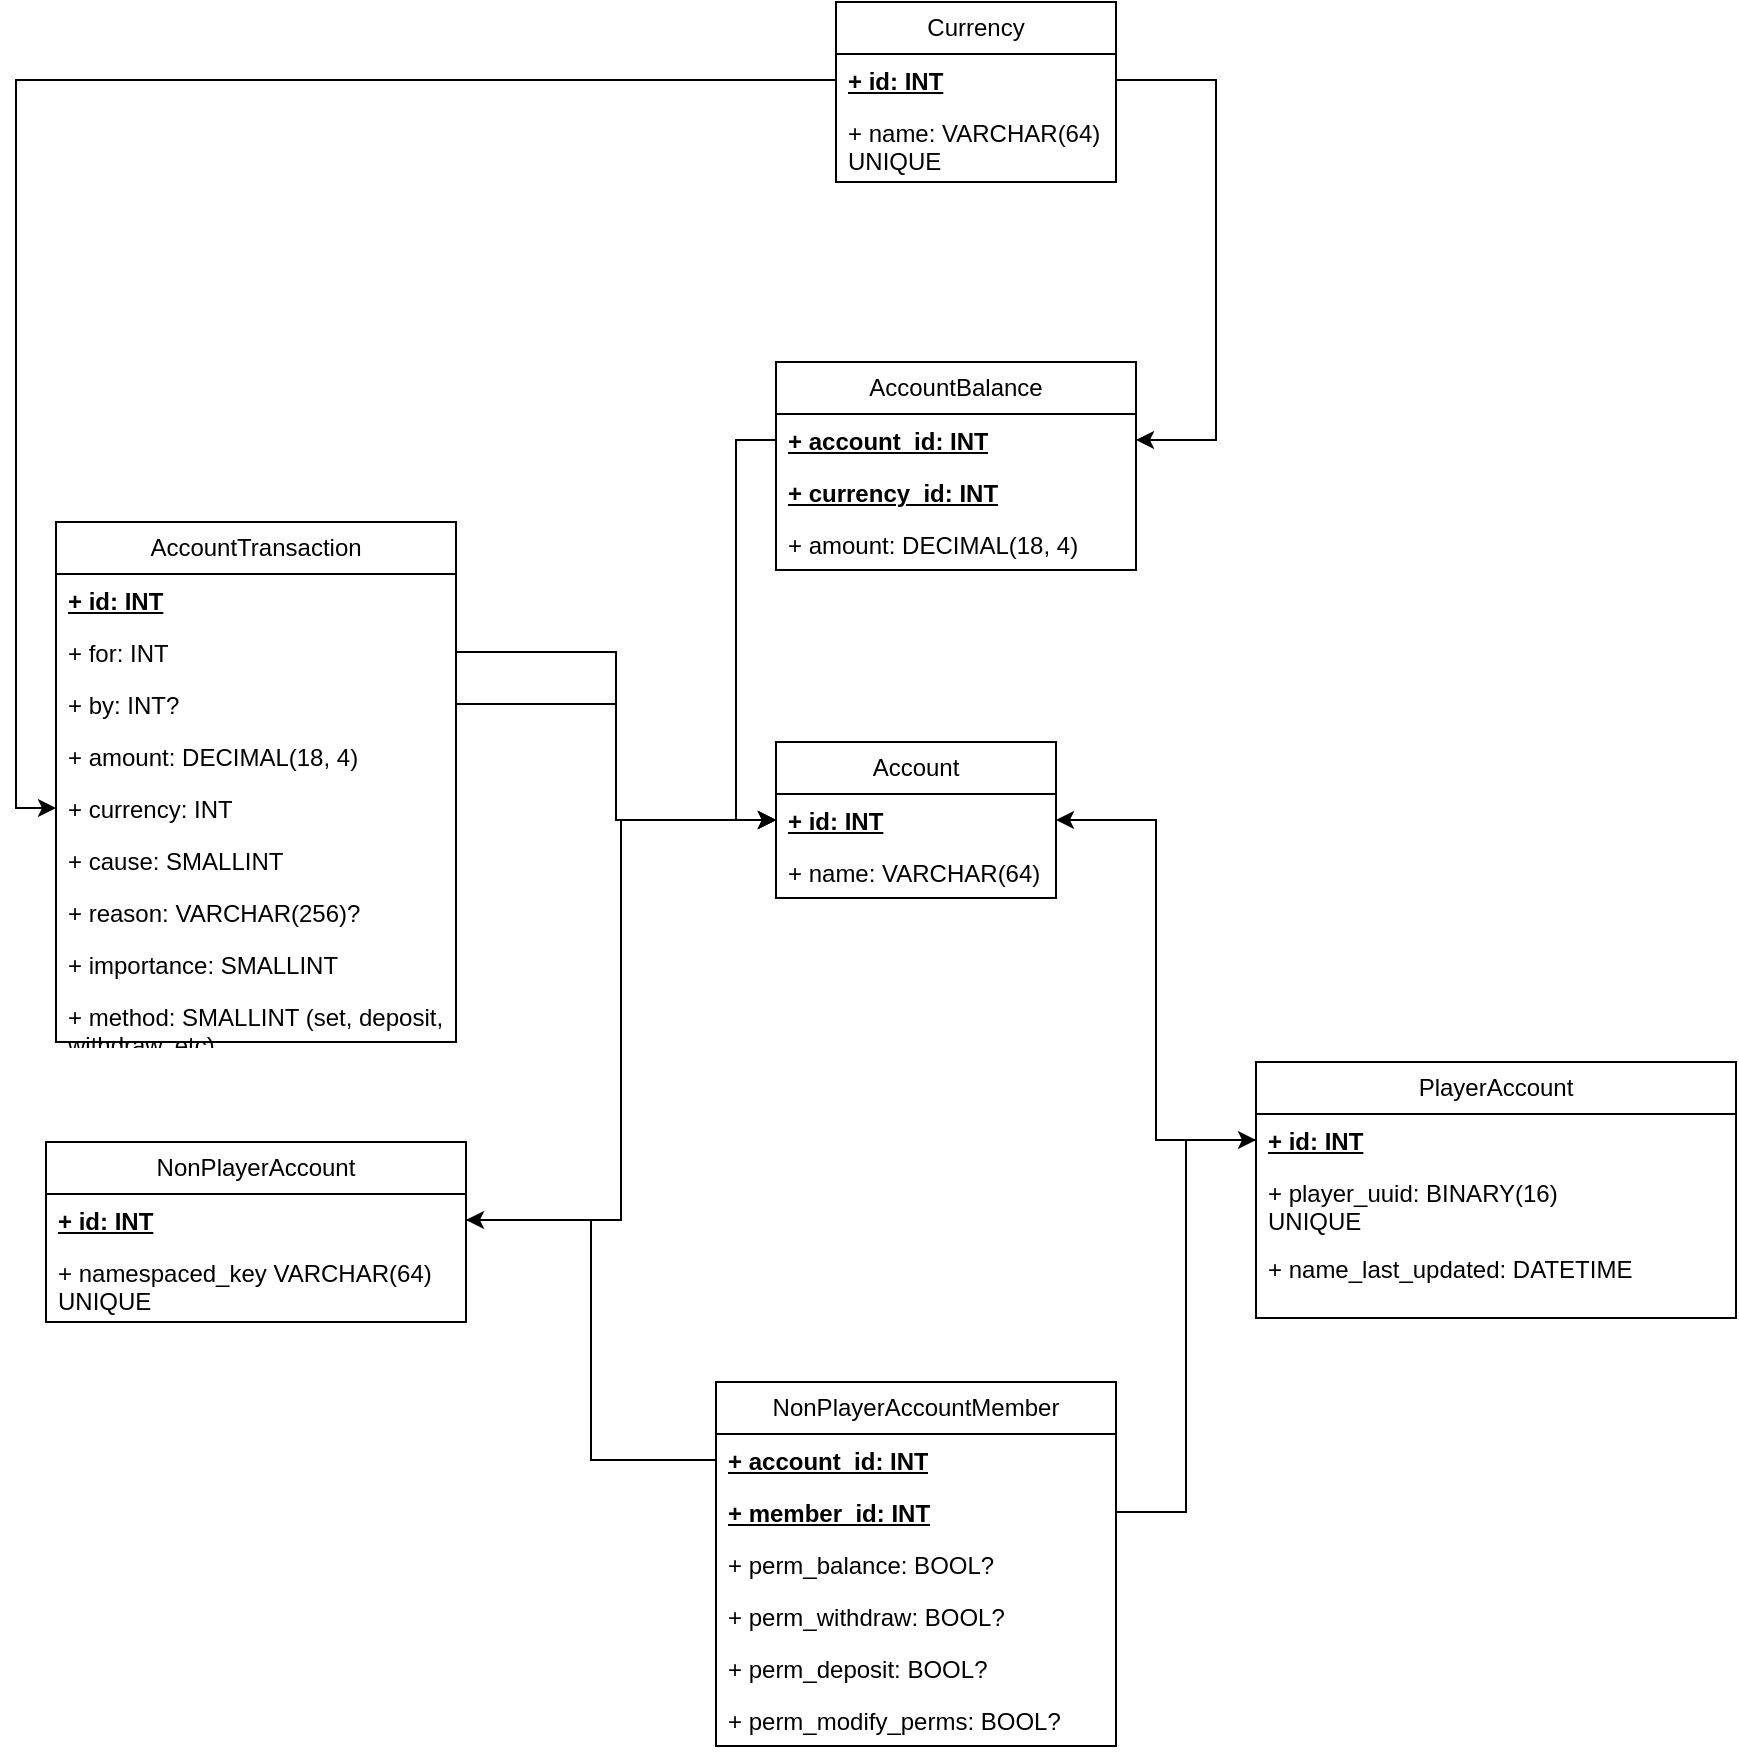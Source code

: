 <mxfile version="24.8.3">
  <diagram id="C5RBs43oDa-KdzZeNtuy" name="Page-1">
    <mxGraphModel dx="2020" dy="1962" grid="1" gridSize="10" guides="1" tooltips="1" connect="1" arrows="1" fold="1" page="1" pageScale="1" pageWidth="827" pageHeight="1169" math="0" shadow="0">
      <root>
        <mxCell id="WIyWlLk6GJQsqaUBKTNV-0" />
        <mxCell id="WIyWlLk6GJQsqaUBKTNV-1" parent="WIyWlLk6GJQsqaUBKTNV-0" />
        <mxCell id="EGYxJaUcRb2EbcvkK3KS-4" value="&lt;div&gt;PlayerAccount&lt;/div&gt;" style="swimlane;fontStyle=0;childLayout=stackLayout;horizontal=1;startSize=26;fillColor=none;horizontalStack=0;resizeParent=1;resizeParentMax=0;resizeLast=0;collapsible=1;marginBottom=0;whiteSpace=wrap;html=1;" vertex="1" parent="WIyWlLk6GJQsqaUBKTNV-1">
          <mxGeometry x="230" y="240" width="240" height="128" as="geometry" />
        </mxCell>
        <mxCell id="EGYxJaUcRb2EbcvkK3KS-5" value="+ id: INT" style="text;strokeColor=none;fillColor=none;align=left;verticalAlign=top;spacingLeft=4;spacingRight=4;overflow=hidden;rotatable=0;points=[[0,0.5],[1,0.5]];portConstraint=eastwest;whiteSpace=wrap;html=1;fontStyle=5" vertex="1" parent="EGYxJaUcRb2EbcvkK3KS-4">
          <mxGeometry y="26" width="240" height="26" as="geometry" />
        </mxCell>
        <mxCell id="EGYxJaUcRb2EbcvkK3KS-6" value="+ player_uuid: BINARY(16)&lt;br&gt;UNIQUE" style="text;strokeColor=none;fillColor=none;align=left;verticalAlign=top;spacingLeft=4;spacingRight=4;overflow=hidden;rotatable=0;points=[[0,0.5],[1,0.5]];portConstraint=eastwest;whiteSpace=wrap;html=1;" vertex="1" parent="EGYxJaUcRb2EbcvkK3KS-4">
          <mxGeometry y="52" width="240" height="38" as="geometry" />
        </mxCell>
        <mxCell id="EGYxJaUcRb2EbcvkK3KS-38" value="+ name_last_updated: DATETIME" style="text;strokeColor=none;fillColor=none;align=left;verticalAlign=top;spacingLeft=4;spacingRight=4;overflow=hidden;rotatable=0;points=[[0,0.5],[1,0.5]];portConstraint=eastwest;whiteSpace=wrap;html=1;" vertex="1" parent="EGYxJaUcRb2EbcvkK3KS-4">
          <mxGeometry y="90" width="240" height="38" as="geometry" />
        </mxCell>
        <mxCell id="EGYxJaUcRb2EbcvkK3KS-8" value="NonPlayerAccount" style="swimlane;fontStyle=0;childLayout=stackLayout;horizontal=1;startSize=26;fillColor=none;horizontalStack=0;resizeParent=1;resizeParentMax=0;resizeLast=0;collapsible=1;marginBottom=0;whiteSpace=wrap;html=1;" vertex="1" parent="WIyWlLk6GJQsqaUBKTNV-1">
          <mxGeometry x="-375" y="280" width="210" height="90" as="geometry" />
        </mxCell>
        <mxCell id="EGYxJaUcRb2EbcvkK3KS-9" value="+ id: INT" style="text;strokeColor=none;fillColor=none;align=left;verticalAlign=top;spacingLeft=4;spacingRight=4;overflow=hidden;rotatable=0;points=[[0,0.5],[1,0.5]];portConstraint=eastwest;whiteSpace=wrap;html=1;fontStyle=5" vertex="1" parent="EGYxJaUcRb2EbcvkK3KS-8">
          <mxGeometry y="26" width="210" height="26" as="geometry" />
        </mxCell>
        <mxCell id="EGYxJaUcRb2EbcvkK3KS-33" value="+ namespaced_key VARCHAR(64)&lt;br&gt;UNIQUE" style="text;strokeColor=none;fillColor=none;align=left;verticalAlign=top;spacingLeft=4;spacingRight=4;overflow=hidden;rotatable=0;points=[[0,0.5],[1,0.5]];portConstraint=eastwest;whiteSpace=wrap;html=1;fontStyle=0" vertex="1" parent="EGYxJaUcRb2EbcvkK3KS-8">
          <mxGeometry y="52" width="210" height="38" as="geometry" />
        </mxCell>
        <mxCell id="EGYxJaUcRb2EbcvkK3KS-16" value="NonPlayerAccountMember" style="swimlane;fontStyle=0;childLayout=stackLayout;horizontal=1;startSize=26;fillColor=none;horizontalStack=0;resizeParent=1;resizeParentMax=0;resizeLast=0;collapsible=1;marginBottom=0;whiteSpace=wrap;html=1;" vertex="1" parent="WIyWlLk6GJQsqaUBKTNV-1">
          <mxGeometry x="-40" y="400" width="200" height="182" as="geometry" />
        </mxCell>
        <mxCell id="EGYxJaUcRb2EbcvkK3KS-17" value="+ account_id: INT" style="text;strokeColor=none;fillColor=none;align=left;verticalAlign=top;spacingLeft=4;spacingRight=4;overflow=hidden;rotatable=0;points=[[0,0.5],[1,0.5]];portConstraint=eastwest;whiteSpace=wrap;html=1;fontStyle=5" vertex="1" parent="EGYxJaUcRb2EbcvkK3KS-16">
          <mxGeometry y="26" width="200" height="26" as="geometry" />
        </mxCell>
        <mxCell id="EGYxJaUcRb2EbcvkK3KS-18" value="+ member_id: INT" style="text;strokeColor=none;fillColor=none;align=left;verticalAlign=top;spacingLeft=4;spacingRight=4;overflow=hidden;rotatable=0;points=[[0,0.5],[1,0.5]];portConstraint=eastwest;whiteSpace=wrap;html=1;fontStyle=5" vertex="1" parent="EGYxJaUcRb2EbcvkK3KS-16">
          <mxGeometry y="52" width="200" height="26" as="geometry" />
        </mxCell>
        <mxCell id="EGYxJaUcRb2EbcvkK3KS-22" value="+ perm_balance: BOOL?" style="text;strokeColor=none;fillColor=none;align=left;verticalAlign=top;spacingLeft=4;spacingRight=4;overflow=hidden;rotatable=0;points=[[0,0.5],[1,0.5]];portConstraint=eastwest;whiteSpace=wrap;html=1;fontStyle=0" vertex="1" parent="EGYxJaUcRb2EbcvkK3KS-16">
          <mxGeometry y="78" width="200" height="26" as="geometry" />
        </mxCell>
        <mxCell id="EGYxJaUcRb2EbcvkK3KS-24" value="+ perm_withdraw: BOOL?" style="text;strokeColor=none;fillColor=none;align=left;verticalAlign=top;spacingLeft=4;spacingRight=4;overflow=hidden;rotatable=0;points=[[0,0.5],[1,0.5]];portConstraint=eastwest;whiteSpace=wrap;html=1;fontStyle=0" vertex="1" parent="EGYxJaUcRb2EbcvkK3KS-16">
          <mxGeometry y="104" width="200" height="26" as="geometry" />
        </mxCell>
        <mxCell id="EGYxJaUcRb2EbcvkK3KS-25" value="+ perm_deposit: BOOL?" style="text;strokeColor=none;fillColor=none;align=left;verticalAlign=top;spacingLeft=4;spacingRight=4;overflow=hidden;rotatable=0;points=[[0,0.5],[1,0.5]];portConstraint=eastwest;whiteSpace=wrap;html=1;fontStyle=0" vertex="1" parent="EGYxJaUcRb2EbcvkK3KS-16">
          <mxGeometry y="130" width="200" height="26" as="geometry" />
        </mxCell>
        <mxCell id="EGYxJaUcRb2EbcvkK3KS-26" value="+ perm_modify_perms: BOOL?" style="text;strokeColor=none;fillColor=none;align=left;verticalAlign=top;spacingLeft=4;spacingRight=4;overflow=hidden;rotatable=0;points=[[0,0.5],[1,0.5]];portConstraint=eastwest;whiteSpace=wrap;html=1;fontStyle=0" vertex="1" parent="EGYxJaUcRb2EbcvkK3KS-16">
          <mxGeometry y="156" width="200" height="26" as="geometry" />
        </mxCell>
        <mxCell id="EGYxJaUcRb2EbcvkK3KS-20" value="&lt;div&gt;&lt;br&gt;&lt;/div&gt;" style="edgeStyle=orthogonalEdgeStyle;rounded=0;orthogonalLoop=1;jettySize=auto;html=1;" edge="1" parent="WIyWlLk6GJQsqaUBKTNV-1" source="EGYxJaUcRb2EbcvkK3KS-17" target="EGYxJaUcRb2EbcvkK3KS-9">
          <mxGeometry relative="1" as="geometry" />
        </mxCell>
        <mxCell id="EGYxJaUcRb2EbcvkK3KS-21" style="edgeStyle=orthogonalEdgeStyle;rounded=0;orthogonalLoop=1;jettySize=auto;html=1;entryX=0;entryY=0.5;entryDx=0;entryDy=0;" edge="1" parent="WIyWlLk6GJQsqaUBKTNV-1" source="EGYxJaUcRb2EbcvkK3KS-18" target="EGYxJaUcRb2EbcvkK3KS-5">
          <mxGeometry relative="1" as="geometry" />
        </mxCell>
        <mxCell id="EGYxJaUcRb2EbcvkK3KS-27" value="Currency" style="swimlane;fontStyle=0;childLayout=stackLayout;horizontal=1;startSize=26;fillColor=none;horizontalStack=0;resizeParent=1;resizeParentMax=0;resizeLast=0;collapsible=1;marginBottom=0;whiteSpace=wrap;html=1;" vertex="1" parent="WIyWlLk6GJQsqaUBKTNV-1">
          <mxGeometry x="20" y="-290" width="140" height="90" as="geometry" />
        </mxCell>
        <mxCell id="EGYxJaUcRb2EbcvkK3KS-28" value="&lt;b&gt;&lt;u&gt;+ id: INT&lt;br&gt;&lt;/u&gt;&lt;/b&gt;" style="text;strokeColor=none;fillColor=none;align=left;verticalAlign=top;spacingLeft=4;spacingRight=4;overflow=hidden;rotatable=0;points=[[0,0.5],[1,0.5]];portConstraint=eastwest;whiteSpace=wrap;html=1;" vertex="1" parent="EGYxJaUcRb2EbcvkK3KS-27">
          <mxGeometry y="26" width="140" height="26" as="geometry" />
        </mxCell>
        <mxCell id="EGYxJaUcRb2EbcvkK3KS-29" value="+ name: VARCHAR(64)&lt;br&gt;UNIQUE" style="text;strokeColor=none;fillColor=none;align=left;verticalAlign=top;spacingLeft=4;spacingRight=4;overflow=hidden;rotatable=0;points=[[0,0.5],[1,0.5]];portConstraint=eastwest;whiteSpace=wrap;html=1;" vertex="1" parent="EGYxJaUcRb2EbcvkK3KS-27">
          <mxGeometry y="52" width="140" height="38" as="geometry" />
        </mxCell>
        <mxCell id="EGYxJaUcRb2EbcvkK3KS-40" value="Account" style="swimlane;fontStyle=0;childLayout=stackLayout;horizontal=1;startSize=26;fillColor=none;horizontalStack=0;resizeParent=1;resizeParentMax=0;resizeLast=0;collapsible=1;marginBottom=0;whiteSpace=wrap;html=1;" vertex="1" parent="WIyWlLk6GJQsqaUBKTNV-1">
          <mxGeometry x="-10" y="80" width="140" height="78" as="geometry" />
        </mxCell>
        <mxCell id="EGYxJaUcRb2EbcvkK3KS-41" value="&lt;b&gt;&lt;u&gt;+ id: INT&lt;br&gt;&lt;/u&gt;&lt;/b&gt;" style="text;strokeColor=none;fillColor=none;align=left;verticalAlign=top;spacingLeft=4;spacingRight=4;overflow=hidden;rotatable=0;points=[[0,0.5],[1,0.5]];portConstraint=eastwest;whiteSpace=wrap;html=1;" vertex="1" parent="EGYxJaUcRb2EbcvkK3KS-40">
          <mxGeometry y="26" width="140" height="26" as="geometry" />
        </mxCell>
        <mxCell id="EGYxJaUcRb2EbcvkK3KS-42" value="+ name: VARCHAR(64)" style="text;strokeColor=none;fillColor=none;align=left;verticalAlign=top;spacingLeft=4;spacingRight=4;overflow=hidden;rotatable=0;points=[[0,0.5],[1,0.5]];portConstraint=eastwest;whiteSpace=wrap;html=1;" vertex="1" parent="EGYxJaUcRb2EbcvkK3KS-40">
          <mxGeometry y="52" width="140" height="26" as="geometry" />
        </mxCell>
        <mxCell id="EGYxJaUcRb2EbcvkK3KS-44" style="edgeStyle=orthogonalEdgeStyle;rounded=0;orthogonalLoop=1;jettySize=auto;html=1;entryX=0;entryY=0.5;entryDx=0;entryDy=0;" edge="1" parent="WIyWlLk6GJQsqaUBKTNV-1" source="EGYxJaUcRb2EbcvkK3KS-9" target="EGYxJaUcRb2EbcvkK3KS-41">
          <mxGeometry relative="1" as="geometry" />
        </mxCell>
        <mxCell id="EGYxJaUcRb2EbcvkK3KS-45" style="edgeStyle=orthogonalEdgeStyle;rounded=0;orthogonalLoop=1;jettySize=auto;html=1;exitX=0;exitY=0.5;exitDx=0;exitDy=0;entryX=1;entryY=0.5;entryDx=0;entryDy=0;" edge="1" parent="WIyWlLk6GJQsqaUBKTNV-1" source="EGYxJaUcRb2EbcvkK3KS-5" target="EGYxJaUcRb2EbcvkK3KS-41">
          <mxGeometry relative="1" as="geometry" />
        </mxCell>
        <mxCell id="EGYxJaUcRb2EbcvkK3KS-46" value="AccountBalance" style="swimlane;fontStyle=0;childLayout=stackLayout;horizontal=1;startSize=26;fillColor=none;horizontalStack=0;resizeParent=1;resizeParentMax=0;resizeLast=0;collapsible=1;marginBottom=0;whiteSpace=wrap;html=1;" vertex="1" parent="WIyWlLk6GJQsqaUBKTNV-1">
          <mxGeometry x="-10" y="-110" width="180" height="104" as="geometry" />
        </mxCell>
        <mxCell id="EGYxJaUcRb2EbcvkK3KS-47" value="+ account_id: INT" style="text;strokeColor=none;fillColor=none;align=left;verticalAlign=top;spacingLeft=4;spacingRight=4;overflow=hidden;rotatable=0;points=[[0,0.5],[1,0.5]];portConstraint=eastwest;whiteSpace=wrap;html=1;fontStyle=5" vertex="1" parent="EGYxJaUcRb2EbcvkK3KS-46">
          <mxGeometry y="26" width="180" height="26" as="geometry" />
        </mxCell>
        <mxCell id="EGYxJaUcRb2EbcvkK3KS-48" value="+ currency_id: INT" style="text;strokeColor=none;fillColor=none;align=left;verticalAlign=top;spacingLeft=4;spacingRight=4;overflow=hidden;rotatable=0;points=[[0,0.5],[1,0.5]];portConstraint=eastwest;whiteSpace=wrap;html=1;fontStyle=5" vertex="1" parent="EGYxJaUcRb2EbcvkK3KS-46">
          <mxGeometry y="52" width="180" height="26" as="geometry" />
        </mxCell>
        <mxCell id="EGYxJaUcRb2EbcvkK3KS-49" value="+ amount: DECIMAL(18, 4)" style="text;strokeColor=none;fillColor=none;align=left;verticalAlign=top;spacingLeft=4;spacingRight=4;overflow=hidden;rotatable=0;points=[[0,0.5],[1,0.5]];portConstraint=eastwest;whiteSpace=wrap;html=1;fontStyle=0" vertex="1" parent="EGYxJaUcRb2EbcvkK3KS-46">
          <mxGeometry y="78" width="180" height="26" as="geometry" />
        </mxCell>
        <mxCell id="EGYxJaUcRb2EbcvkK3KS-50" style="edgeStyle=orthogonalEdgeStyle;rounded=0;orthogonalLoop=1;jettySize=auto;html=1;exitX=0;exitY=0.5;exitDx=0;exitDy=0;entryX=0;entryY=0.5;entryDx=0;entryDy=0;" edge="1" parent="WIyWlLk6GJQsqaUBKTNV-1" source="EGYxJaUcRb2EbcvkK3KS-47" target="EGYxJaUcRb2EbcvkK3KS-41">
          <mxGeometry relative="1" as="geometry" />
        </mxCell>
        <mxCell id="EGYxJaUcRb2EbcvkK3KS-52" value="AccountTransaction" style="swimlane;fontStyle=0;childLayout=stackLayout;horizontal=1;startSize=26;fillColor=none;horizontalStack=0;resizeParent=1;resizeParentMax=0;resizeLast=0;collapsible=1;marginBottom=0;whiteSpace=wrap;html=1;" vertex="1" parent="WIyWlLk6GJQsqaUBKTNV-1">
          <mxGeometry x="-370" y="-30" width="200" height="260" as="geometry" />
        </mxCell>
        <mxCell id="EGYxJaUcRb2EbcvkK3KS-53" value="&lt;b&gt;&lt;u&gt;+ id: INT&lt;br&gt;&lt;/u&gt;&lt;/b&gt;" style="text;strokeColor=none;fillColor=none;align=left;verticalAlign=top;spacingLeft=4;spacingRight=4;overflow=hidden;rotatable=0;points=[[0,0.5],[1,0.5]];portConstraint=eastwest;whiteSpace=wrap;html=1;" vertex="1" parent="EGYxJaUcRb2EbcvkK3KS-52">
          <mxGeometry y="26" width="200" height="26" as="geometry" />
        </mxCell>
        <mxCell id="EGYxJaUcRb2EbcvkK3KS-54" value="+ for: INT" style="text;strokeColor=none;fillColor=none;align=left;verticalAlign=top;spacingLeft=4;spacingRight=4;overflow=hidden;rotatable=0;points=[[0,0.5],[1,0.5]];portConstraint=eastwest;whiteSpace=wrap;html=1;" vertex="1" parent="EGYxJaUcRb2EbcvkK3KS-52">
          <mxGeometry y="52" width="200" height="26" as="geometry" />
        </mxCell>
        <mxCell id="EGYxJaUcRb2EbcvkK3KS-55" value="+ by: INT?" style="text;strokeColor=none;fillColor=none;align=left;verticalAlign=top;spacingLeft=4;spacingRight=4;overflow=hidden;rotatable=0;points=[[0,0.5],[1,0.5]];portConstraint=eastwest;whiteSpace=wrap;html=1;" vertex="1" parent="EGYxJaUcRb2EbcvkK3KS-52">
          <mxGeometry y="78" width="200" height="26" as="geometry" />
        </mxCell>
        <mxCell id="EGYxJaUcRb2EbcvkK3KS-62" value="+ amount: DECIMAL(18, 4)" style="text;strokeColor=none;fillColor=none;align=left;verticalAlign=top;spacingLeft=4;spacingRight=4;overflow=hidden;rotatable=0;points=[[0,0.5],[1,0.5]];portConstraint=eastwest;whiteSpace=wrap;html=1;" vertex="1" parent="EGYxJaUcRb2EbcvkK3KS-52">
          <mxGeometry y="104" width="200" height="26" as="geometry" />
        </mxCell>
        <mxCell id="EGYxJaUcRb2EbcvkK3KS-61" value="+ currency: INT" style="text;strokeColor=none;fillColor=none;align=left;verticalAlign=top;spacingLeft=4;spacingRight=4;overflow=hidden;rotatable=0;points=[[0,0.5],[1,0.5]];portConstraint=eastwest;whiteSpace=wrap;html=1;" vertex="1" parent="EGYxJaUcRb2EbcvkK3KS-52">
          <mxGeometry y="130" width="200" height="26" as="geometry" />
        </mxCell>
        <mxCell id="EGYxJaUcRb2EbcvkK3KS-60" value="+ cause: SMALLINT" style="text;strokeColor=none;fillColor=none;align=left;verticalAlign=top;spacingLeft=4;spacingRight=4;overflow=hidden;rotatable=0;points=[[0,0.5],[1,0.5]];portConstraint=eastwest;whiteSpace=wrap;html=1;" vertex="1" parent="EGYxJaUcRb2EbcvkK3KS-52">
          <mxGeometry y="156" width="200" height="26" as="geometry" />
        </mxCell>
        <mxCell id="EGYxJaUcRb2EbcvkK3KS-59" value="+ reason: VARCHAR(256)?" style="text;strokeColor=none;fillColor=none;align=left;verticalAlign=top;spacingLeft=4;spacingRight=4;overflow=hidden;rotatable=0;points=[[0,0.5],[1,0.5]];portConstraint=eastwest;whiteSpace=wrap;html=1;" vertex="1" parent="EGYxJaUcRb2EbcvkK3KS-52">
          <mxGeometry y="182" width="200" height="26" as="geometry" />
        </mxCell>
        <mxCell id="EGYxJaUcRb2EbcvkK3KS-58" value="+ importance: SMALLINT" style="text;strokeColor=none;fillColor=none;align=left;verticalAlign=top;spacingLeft=4;spacingRight=4;overflow=hidden;rotatable=0;points=[[0,0.5],[1,0.5]];portConstraint=eastwest;whiteSpace=wrap;html=1;" vertex="1" parent="EGYxJaUcRb2EbcvkK3KS-52">
          <mxGeometry y="208" width="200" height="26" as="geometry" />
        </mxCell>
        <mxCell id="EGYxJaUcRb2EbcvkK3KS-67" value="+ method: SMALLINT (set, deposit, withdraw, etc)" style="text;strokeColor=none;fillColor=none;align=left;verticalAlign=top;spacingLeft=4;spacingRight=4;overflow=hidden;rotatable=0;points=[[0,0.5],[1,0.5]];portConstraint=eastwest;whiteSpace=wrap;html=1;" vertex="1" parent="EGYxJaUcRb2EbcvkK3KS-52">
          <mxGeometry y="234" width="200" height="26" as="geometry" />
        </mxCell>
        <mxCell id="EGYxJaUcRb2EbcvkK3KS-56" style="edgeStyle=orthogonalEdgeStyle;rounded=0;orthogonalLoop=1;jettySize=auto;html=1;entryX=0;entryY=0.5;entryDx=0;entryDy=0;" edge="1" parent="WIyWlLk6GJQsqaUBKTNV-1" source="EGYxJaUcRb2EbcvkK3KS-54" target="EGYxJaUcRb2EbcvkK3KS-41">
          <mxGeometry relative="1" as="geometry" />
        </mxCell>
        <mxCell id="EGYxJaUcRb2EbcvkK3KS-57" style="edgeStyle=orthogonalEdgeStyle;rounded=0;orthogonalLoop=1;jettySize=auto;html=1;entryX=0;entryY=0.5;entryDx=0;entryDy=0;" edge="1" parent="WIyWlLk6GJQsqaUBKTNV-1" source="EGYxJaUcRb2EbcvkK3KS-55" target="EGYxJaUcRb2EbcvkK3KS-41">
          <mxGeometry relative="1" as="geometry" />
        </mxCell>
        <mxCell id="EGYxJaUcRb2EbcvkK3KS-65" style="edgeStyle=orthogonalEdgeStyle;rounded=0;orthogonalLoop=1;jettySize=auto;html=1;exitX=1;exitY=0.5;exitDx=0;exitDy=0;entryX=1;entryY=0.5;entryDx=0;entryDy=0;" edge="1" parent="WIyWlLk6GJQsqaUBKTNV-1" source="EGYxJaUcRb2EbcvkK3KS-28" target="EGYxJaUcRb2EbcvkK3KS-47">
          <mxGeometry relative="1" as="geometry">
            <Array as="points">
              <mxPoint x="210" y="-251" />
              <mxPoint x="210" y="-71" />
            </Array>
          </mxGeometry>
        </mxCell>
        <mxCell id="EGYxJaUcRb2EbcvkK3KS-66" style="edgeStyle=orthogonalEdgeStyle;rounded=0;orthogonalLoop=1;jettySize=auto;html=1;exitX=0;exitY=0.5;exitDx=0;exitDy=0;entryX=0;entryY=0.5;entryDx=0;entryDy=0;" edge="1" parent="WIyWlLk6GJQsqaUBKTNV-1" source="EGYxJaUcRb2EbcvkK3KS-28" target="EGYxJaUcRb2EbcvkK3KS-61">
          <mxGeometry relative="1" as="geometry" />
        </mxCell>
      </root>
    </mxGraphModel>
  </diagram>
</mxfile>
